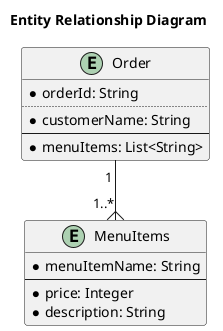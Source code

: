 @startuml

title Entity Relationship Diagram
entity Order {
  * orderId: String
  ..
  * customerName: String
  --
  * menuItems: List<String>
}

entity MenuItems {
  * menuItemName: String
  --
  * price: Integer
  * description: String
}

Order "1 " --{ "1..*" MenuItems
@enduml